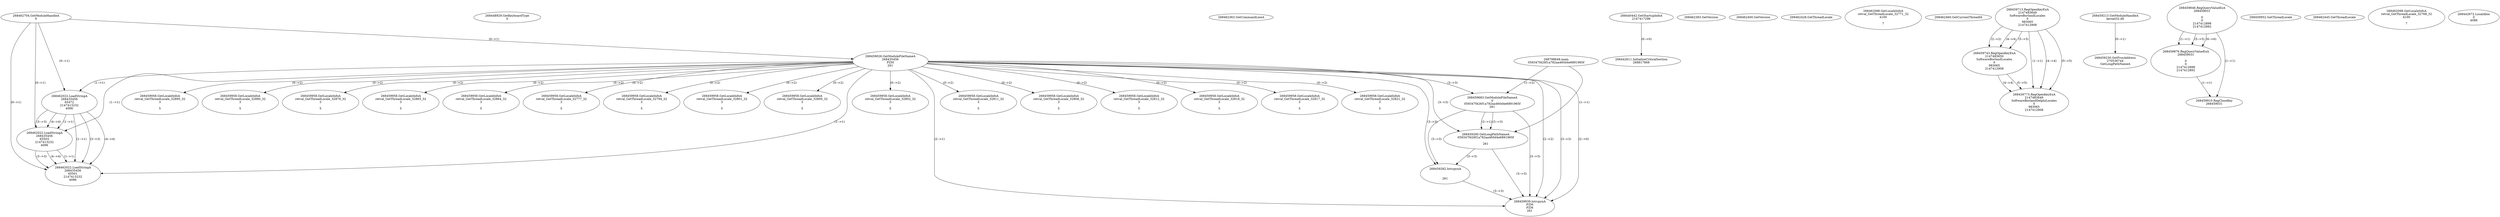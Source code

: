 // Global SCDG with merge call
digraph {
	0 [label="268798648.main
059347f426f1a782aa460d4e6891965f"]
	1 [label="268462704.GetModuleHandleA
0"]
	2 [label="268448929.GetKeyboardType
0"]
	3 [label="268462363.GetCommandLineA
"]
	4 [label="268440442.GetStartupInfoA
2147417296"]
	5 [label="268462383.GetVersion
"]
	6 [label="268462400.GetVersion
"]
	7 [label="268462428.GetThreadLocale
"]
	8 [label="268462098.GetLocaleInfoA
retval_GetThreadLocale_32771_32
4100

7"]
	9 [label="268462460.GetCurrentThreadId
"]
	10 [label="268459026.GetModuleFileNameA
268435456
PZM
261"]
	1 -> 10 [label="(0-->1)"]
	11 [label="268459683.GetModuleFileNameA
0
059347f426f1a782aa460d4e6891965f
261"]
	0 -> 11 [label="(1-->2)"]
	10 -> 11 [label="(3-->3)"]
	12 [label="268459713.RegOpenKeyExA
2147483649
Software\Borland\Locales
0
983065
2147412908"]
	13 [label="268459743.RegOpenKeyExA
2147483650
Software\Borland\Locales
0
983065
2147412908"]
	12 -> 13 [label="(2-->2)"]
	12 -> 13 [label="(4-->4)"]
	12 -> 13 [label="(5-->5)"]
	14 [label="268459213.GetModuleHandleA
kernel32.dll"]
	15 [label="268459230.GetProcAddress
270536744
GetLongPathNameA"]
	14 -> 15 [label="(0-->1)"]
	16 [label="268459260.GetLongPathNameA
059347f426f1a782aa460d4e6891965f

261"]
	0 -> 16 [label="(1-->1)"]
	11 -> 16 [label="(2-->1)"]
	10 -> 16 [label="(3-->3)"]
	11 -> 16 [label="(3-->3)"]
	17 [label="268459282.lstrcpynA


261"]
	10 -> 17 [label="(3-->3)"]
	11 -> 17 [label="(3-->3)"]
	16 -> 17 [label="(3-->3)"]
	18 [label="268459846.RegQueryValueExA
268459031

0
0
2147412898
2147412892"]
	19 [label="268459876.RegQueryValueExA
268459031

0
0
2147412898
2147412892"]
	18 -> 19 [label="(1-->1)"]
	18 -> 19 [label="(5-->5)"]
	18 -> 19 [label="(6-->6)"]
	20 [label="268459910.RegCloseKey
268459031"]
	18 -> 20 [label="(1-->1)"]
	19 -> 20 [label="(1-->1)"]
	21 [label="268459939.lstrcpynA
PZM
PZM
261"]
	10 -> 21 [label="(2-->1)"]
	10 -> 21 [label="(2-->2)"]
	10 -> 21 [label="(3-->3)"]
	11 -> 21 [label="(3-->3)"]
	16 -> 21 [label="(3-->3)"]
	17 -> 21 [label="(3-->3)"]
	10 -> 21 [label="(2-->0)"]
	22 [label="268459952.GetThreadLocale
"]
	23 [label="268459958.GetLocaleInfoA
retval_GetThreadLocale_32895_32
3

5"]
	10 -> 23 [label="(0-->2)"]
	24 [label="268462022.LoadStringA
268435456
65472
2147413232
4096"]
	1 -> 24 [label="(0-->1)"]
	10 -> 24 [label="(1-->1)"]
	25 [label="268462022.LoadStringA
268435456
65503
2147413232
4096"]
	1 -> 25 [label="(0-->1)"]
	10 -> 25 [label="(1-->1)"]
	24 -> 25 [label="(1-->1)"]
	24 -> 25 [label="(3-->3)"]
	24 -> 25 [label="(4-->4)"]
	26 [label="268462022.LoadStringA
268435456
65501
2147413232
4096"]
	1 -> 26 [label="(0-->1)"]
	10 -> 26 [label="(1-->1)"]
	24 -> 26 [label="(1-->1)"]
	25 -> 26 [label="(1-->1)"]
	24 -> 26 [label="(3-->3)"]
	25 -> 26 [label="(3-->3)"]
	24 -> 26 [label="(4-->4)"]
	25 -> 26 [label="(4-->4)"]
	27 [label="268462445.GetThreadLocale
"]
	28 [label="268462098.GetLocaleInfoA
retval_GetThreadLocale_32768_32
4100

7"]
	29 [label="268459958.GetLocaleInfoA
retval_GetThreadLocale_32890_32
3

5"]
	10 -> 29 [label="(0-->2)"]
	30 [label="268442611.InitializeCriticalSection
268817868"]
	4 -> 30 [label="(0-->0)"]
	31 [label="268442672.LocalAlloc
0
4088"]
	32 [label="268459958.GetLocaleInfoA
retval_GetThreadLocale_32876_32
3

5"]
	10 -> 32 [label="(0-->2)"]
	33 [label="268459958.GetLocaleInfoA
retval_GetThreadLocale_32865_32
3

5"]
	10 -> 33 [label="(0-->2)"]
	34 [label="268459958.GetLocaleInfoA
retval_GetThreadLocale_32864_32
3

5"]
	10 -> 34 [label="(0-->2)"]
	35 [label="268459773.RegOpenKeyExA
2147483649
Software\Borland\Delphi\Locales
0
983065
2147412908"]
	12 -> 35 [label="(1-->1)"]
	12 -> 35 [label="(4-->4)"]
	13 -> 35 [label="(4-->4)"]
	12 -> 35 [label="(5-->5)"]
	13 -> 35 [label="(5-->5)"]
	36 [label="268459958.GetLocaleInfoA
retval_GetThreadLocale_32777_32
3

5"]
	10 -> 36 [label="(0-->2)"]
	37 [label="268459958.GetLocaleInfoA
retval_GetThreadLocale_32794_32
3

5"]
	10 -> 37 [label="(0-->2)"]
	38 [label="268459958.GetLocaleInfoA
retval_GetThreadLocale_32801_32
3

5"]
	10 -> 38 [label="(0-->2)"]
	39 [label="268459958.GetLocaleInfoA
retval_GetThreadLocale_32800_32
3

5"]
	10 -> 39 [label="(0-->2)"]
	40 [label="268459958.GetLocaleInfoA
retval_GetThreadLocale_32802_32
3

5"]
	10 -> 40 [label="(0-->2)"]
	41 [label="268459958.GetLocaleInfoA
retval_GetThreadLocale_32811_32
3

5"]
	10 -> 41 [label="(0-->2)"]
	42 [label="268459958.GetLocaleInfoA
retval_GetThreadLocale_32808_32
3

5"]
	10 -> 42 [label="(0-->2)"]
	43 [label="268459958.GetLocaleInfoA
retval_GetThreadLocale_32812_32
3

5"]
	10 -> 43 [label="(0-->2)"]
	44 [label="268459958.GetLocaleInfoA
retval_GetThreadLocale_32818_32
3

5"]
	10 -> 44 [label="(0-->2)"]
	45 [label="268459958.GetLocaleInfoA
retval_GetThreadLocale_32817_32
3

5"]
	10 -> 45 [label="(0-->2)"]
	46 [label="268459958.GetLocaleInfoA
retval_GetThreadLocale_32821_32
3

5"]
	10 -> 46 [label="(0-->2)"]
}
